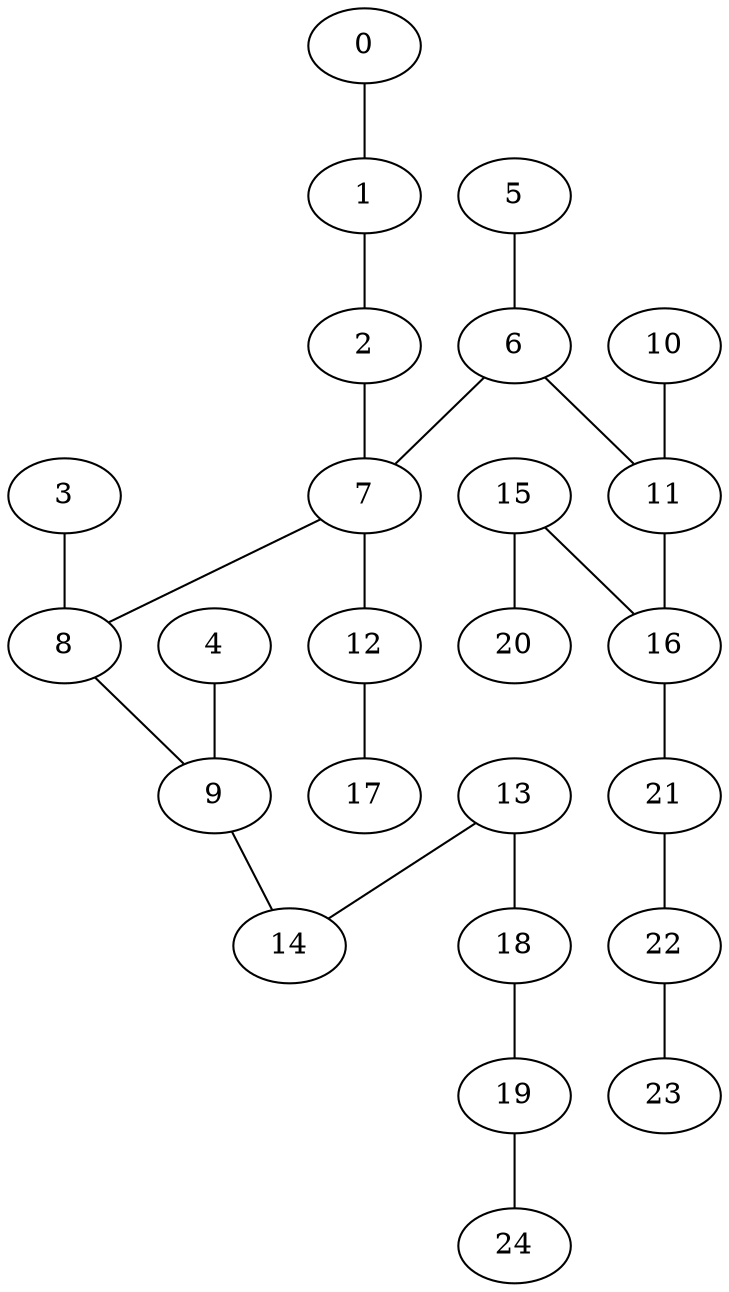 graph {

	0--1
	6--7
	13--18
	3--8
	15--20
	10--11
	22--23
	11--16
	13--14
	7--12
	9--14
	21--22
	7--8
	16--21
	6--11
	18--19
	19--24
	12--17
	8--9
	15--16
	2--7
	1--2
	5--6
	4--9
	0
	1
	2
	3
	4
	5
	6
	7
	8
	9
	10
	11
	12
	13
	14
	15
	16
	17
	18
	19
	20
	21
	22
	23
	24
}